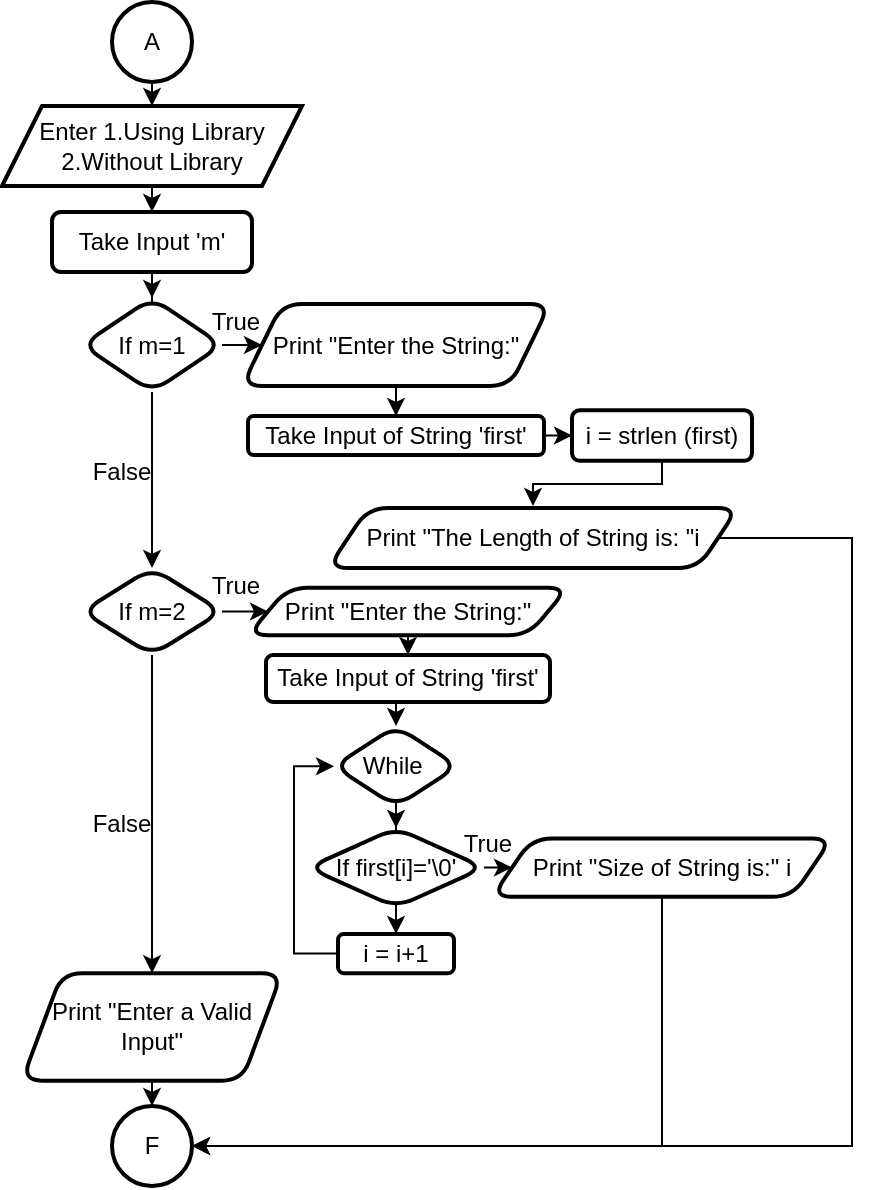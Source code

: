<mxfile version="16.5.3" type="device"><diagram id="z4OGhTYJgtjcsS-JdVOi" name="Page-1"><mxGraphModel dx="1072" dy="571" grid="1" gridSize="10" guides="1" tooltips="1" connect="1" arrows="1" fold="1" page="1" pageScale="1" pageWidth="850" pageHeight="1100" math="0" shadow="0"><root><mxCell id="0"/><mxCell id="1" parent="0"/><mxCell id="QmUx91K46Ltf4178kypb-4" value="" style="edgeStyle=orthogonalEdgeStyle;rounded=0;orthogonalLoop=1;jettySize=auto;html=1;" edge="1" parent="1" source="QmUx91K46Ltf4178kypb-2" target="QmUx91K46Ltf4178kypb-3"><mxGeometry relative="1" as="geometry"/></mxCell><mxCell id="QmUx91K46Ltf4178kypb-2" value="A" style="strokeWidth=2;html=1;shape=mxgraph.flowchart.start_2;whiteSpace=wrap;" vertex="1" parent="1"><mxGeometry x="100" y="28" width="40" height="40" as="geometry"/></mxCell><mxCell id="QmUx91K46Ltf4178kypb-6" value="" style="edgeStyle=orthogonalEdgeStyle;rounded=0;orthogonalLoop=1;jettySize=auto;html=1;" edge="1" parent="1" source="QmUx91K46Ltf4178kypb-3" target="QmUx91K46Ltf4178kypb-5"><mxGeometry relative="1" as="geometry"/></mxCell><mxCell id="QmUx91K46Ltf4178kypb-3" value="Enter 1.Using Library&lt;br&gt;2.Without Library" style="shape=parallelogram;perimeter=parallelogramPerimeter;whiteSpace=wrap;html=1;fixedSize=1;strokeWidth=2;" vertex="1" parent="1"><mxGeometry x="45" y="80" width="150" height="40" as="geometry"/></mxCell><mxCell id="QmUx91K46Ltf4178kypb-8" value="" style="edgeStyle=orthogonalEdgeStyle;rounded=0;orthogonalLoop=1;jettySize=auto;html=1;" edge="1" parent="1" source="QmUx91K46Ltf4178kypb-5" target="QmUx91K46Ltf4178kypb-7"><mxGeometry relative="1" as="geometry"/></mxCell><mxCell id="QmUx91K46Ltf4178kypb-5" value="Take Input 'm'" style="rounded=1;whiteSpace=wrap;html=1;strokeWidth=2;" vertex="1" parent="1"><mxGeometry x="70" y="133" width="100" height="30" as="geometry"/></mxCell><mxCell id="QmUx91K46Ltf4178kypb-11" style="edgeStyle=orthogonalEdgeStyle;rounded=0;orthogonalLoop=1;jettySize=auto;html=1;exitX=1;exitY=0.5;exitDx=0;exitDy=0;entryX=0;entryY=0.5;entryDx=0;entryDy=0;" edge="1" parent="1" source="QmUx91K46Ltf4178kypb-7" target="QmUx91K46Ltf4178kypb-9"><mxGeometry relative="1" as="geometry"/></mxCell><mxCell id="QmUx91K46Ltf4178kypb-20" value="" style="edgeStyle=orthogonalEdgeStyle;rounded=0;orthogonalLoop=1;jettySize=auto;html=1;" edge="1" parent="1" source="QmUx91K46Ltf4178kypb-7" target="QmUx91K46Ltf4178kypb-19"><mxGeometry relative="1" as="geometry"/></mxCell><mxCell id="QmUx91K46Ltf4178kypb-7" value="If m=1" style="rhombus;whiteSpace=wrap;html=1;rounded=1;strokeWidth=2;" vertex="1" parent="1"><mxGeometry x="85" y="176" width="70" height="47" as="geometry"/></mxCell><mxCell id="QmUx91K46Ltf4178kypb-13" value="" style="edgeStyle=orthogonalEdgeStyle;rounded=0;orthogonalLoop=1;jettySize=auto;html=1;" edge="1" parent="1" source="QmUx91K46Ltf4178kypb-9" target="QmUx91K46Ltf4178kypb-12"><mxGeometry relative="1" as="geometry"/></mxCell><mxCell id="QmUx91K46Ltf4178kypb-9" value="Print &quot;Enter the String:&quot;" style="shape=parallelogram;perimeter=parallelogramPerimeter;whiteSpace=wrap;html=1;fixedSize=1;rounded=1;strokeWidth=2;" vertex="1" parent="1"><mxGeometry x="165" y="179" width="154" height="41" as="geometry"/></mxCell><mxCell id="QmUx91K46Ltf4178kypb-15" value="" style="edgeStyle=orthogonalEdgeStyle;rounded=0;orthogonalLoop=1;jettySize=auto;html=1;" edge="1" parent="1" source="QmUx91K46Ltf4178kypb-12" target="QmUx91K46Ltf4178kypb-14"><mxGeometry relative="1" as="geometry"/></mxCell><mxCell id="QmUx91K46Ltf4178kypb-12" value="Take Input of String 'first'" style="whiteSpace=wrap;html=1;rounded=1;strokeWidth=2;" vertex="1" parent="1"><mxGeometry x="168" y="235" width="148" height="19.5" as="geometry"/></mxCell><mxCell id="QmUx91K46Ltf4178kypb-18" style="edgeStyle=orthogonalEdgeStyle;rounded=0;orthogonalLoop=1;jettySize=auto;html=1;exitX=0.5;exitY=1;exitDx=0;exitDy=0;entryX=0.5;entryY=0;entryDx=0;entryDy=0;" edge="1" parent="1"><mxGeometry relative="1" as="geometry"><mxPoint x="375" y="256.38" as="sourcePoint"/><mxPoint x="310.5" y="280" as="targetPoint"/><Array as="points"><mxPoint x="375" y="269"/><mxPoint x="311" y="269"/></Array></mxGeometry></mxCell><mxCell id="QmUx91K46Ltf4178kypb-14" value="i = strlen (first)" style="rounded=1;whiteSpace=wrap;html=1;strokeWidth=2;" vertex="1" parent="1"><mxGeometry x="330" y="232.13" width="90" height="25.25" as="geometry"/></mxCell><mxCell id="QmUx91K46Ltf4178kypb-42" style="edgeStyle=orthogonalEdgeStyle;rounded=0;orthogonalLoop=1;jettySize=auto;html=1;exitX=1;exitY=0.5;exitDx=0;exitDy=0;entryX=1;entryY=0.5;entryDx=0;entryDy=0;entryPerimeter=0;" edge="1" parent="1" source="QmUx91K46Ltf4178kypb-16" target="QmUx91K46Ltf4178kypb-40"><mxGeometry relative="1" as="geometry"><Array as="points"><mxPoint x="470" y="296"/><mxPoint x="470" y="600"/></Array></mxGeometry></mxCell><mxCell id="QmUx91K46Ltf4178kypb-16" value="Print &quot;The Length of String is: &quot;i" style="shape=parallelogram;perimeter=parallelogramPerimeter;whiteSpace=wrap;html=1;fixedSize=1;rounded=1;strokeWidth=2;" vertex="1" parent="1"><mxGeometry x="208" y="281" width="205" height="30" as="geometry"/></mxCell><mxCell id="QmUx91K46Ltf4178kypb-24" style="edgeStyle=orthogonalEdgeStyle;rounded=0;orthogonalLoop=1;jettySize=auto;html=1;exitX=1;exitY=0.5;exitDx=0;exitDy=0;entryX=0;entryY=0.5;entryDx=0;entryDy=0;" edge="1" parent="1" source="QmUx91K46Ltf4178kypb-19" target="QmUx91K46Ltf4178kypb-22"><mxGeometry relative="1" as="geometry"/></mxCell><mxCell id="QmUx91K46Ltf4178kypb-39" value="" style="edgeStyle=orthogonalEdgeStyle;rounded=0;orthogonalLoop=1;jettySize=auto;html=1;" edge="1" parent="1" source="QmUx91K46Ltf4178kypb-19" target="QmUx91K46Ltf4178kypb-38"><mxGeometry relative="1" as="geometry"/></mxCell><mxCell id="QmUx91K46Ltf4178kypb-19" value="If m=2" style="rhombus;whiteSpace=wrap;html=1;rounded=1;strokeWidth=2;" vertex="1" parent="1"><mxGeometry x="85" y="311" width="70" height="43.5" as="geometry"/></mxCell><mxCell id="QmUx91K46Ltf4178kypb-26" value="" style="edgeStyle=orthogonalEdgeStyle;rounded=0;orthogonalLoop=1;jettySize=auto;html=1;" edge="1" parent="1" source="QmUx91K46Ltf4178kypb-22" target="QmUx91K46Ltf4178kypb-25"><mxGeometry relative="1" as="geometry"/></mxCell><mxCell id="QmUx91K46Ltf4178kypb-22" value="Print &quot;Enter the String:&quot;" style="shape=parallelogram;perimeter=parallelogramPerimeter;whiteSpace=wrap;html=1;fixedSize=1;rounded=1;strokeWidth=2;" vertex="1" parent="1"><mxGeometry x="168" y="320.88" width="160" height="23.75" as="geometry"/></mxCell><mxCell id="QmUx91K46Ltf4178kypb-29" style="edgeStyle=orthogonalEdgeStyle;rounded=0;orthogonalLoop=1;jettySize=auto;html=1;exitX=0.5;exitY=1;exitDx=0;exitDy=0;entryX=0.5;entryY=0;entryDx=0;entryDy=0;" edge="1" parent="1" source="QmUx91K46Ltf4178kypb-25" target="QmUx91K46Ltf4178kypb-27"><mxGeometry relative="1" as="geometry"/></mxCell><mxCell id="QmUx91K46Ltf4178kypb-25" value="Take Input of String 'first'" style="rounded=1;whiteSpace=wrap;html=1;strokeWidth=2;" vertex="1" parent="1"><mxGeometry x="177" y="354.5" width="142" height="23.5" as="geometry"/></mxCell><mxCell id="QmUx91K46Ltf4178kypb-31" value="" style="edgeStyle=orthogonalEdgeStyle;rounded=0;orthogonalLoop=1;jettySize=auto;html=1;" edge="1" parent="1" source="QmUx91K46Ltf4178kypb-27" target="QmUx91K46Ltf4178kypb-30"><mxGeometry relative="1" as="geometry"/></mxCell><mxCell id="QmUx91K46Ltf4178kypb-27" value="While&amp;nbsp;" style="rhombus;whiteSpace=wrap;html=1;rounded=1;strokeWidth=2;" vertex="1" parent="1"><mxGeometry x="211" y="390" width="62" height="40.25" as="geometry"/></mxCell><mxCell id="QmUx91K46Ltf4178kypb-34" style="edgeStyle=orthogonalEdgeStyle;rounded=0;orthogonalLoop=1;jettySize=auto;html=1;exitX=1;exitY=0.5;exitDx=0;exitDy=0;entryX=0;entryY=0.5;entryDx=0;entryDy=0;" edge="1" parent="1" source="QmUx91K46Ltf4178kypb-30" target="QmUx91K46Ltf4178kypb-32"><mxGeometry relative="1" as="geometry"/></mxCell><mxCell id="QmUx91K46Ltf4178kypb-36" value="" style="edgeStyle=orthogonalEdgeStyle;rounded=0;orthogonalLoop=1;jettySize=auto;html=1;" edge="1" parent="1" source="QmUx91K46Ltf4178kypb-30" target="QmUx91K46Ltf4178kypb-35"><mxGeometry relative="1" as="geometry"/></mxCell><mxCell id="QmUx91K46Ltf4178kypb-30" value="If first[i]='\0'" style="rhombus;whiteSpace=wrap;html=1;rounded=1;strokeWidth=2;" vertex="1" parent="1"><mxGeometry x="198" y="441" width="88" height="39.62" as="geometry"/></mxCell><mxCell id="QmUx91K46Ltf4178kypb-45" style="edgeStyle=orthogonalEdgeStyle;rounded=0;orthogonalLoop=1;jettySize=auto;html=1;exitX=0.5;exitY=1;exitDx=0;exitDy=0;entryX=1;entryY=0.5;entryDx=0;entryDy=0;entryPerimeter=0;" edge="1" parent="1" source="QmUx91K46Ltf4178kypb-32" target="QmUx91K46Ltf4178kypb-40"><mxGeometry relative="1" as="geometry"/></mxCell><mxCell id="QmUx91K46Ltf4178kypb-32" value="Print &quot;Size of String is:&quot; i" style="shape=parallelogram;perimeter=parallelogramPerimeter;whiteSpace=wrap;html=1;fixedSize=1;rounded=1;strokeWidth=2;" vertex="1" parent="1"><mxGeometry x="290" y="446.21" width="170" height="29.19" as="geometry"/></mxCell><mxCell id="QmUx91K46Ltf4178kypb-37" style="edgeStyle=orthogonalEdgeStyle;rounded=0;orthogonalLoop=1;jettySize=auto;html=1;exitX=0;exitY=0.5;exitDx=0;exitDy=0;entryX=0;entryY=0.5;entryDx=0;entryDy=0;" edge="1" parent="1" source="QmUx91K46Ltf4178kypb-35" target="QmUx91K46Ltf4178kypb-27"><mxGeometry relative="1" as="geometry"/></mxCell><mxCell id="QmUx91K46Ltf4178kypb-35" value="i = i+1" style="rounded=1;whiteSpace=wrap;html=1;strokeWidth=2;" vertex="1" parent="1"><mxGeometry x="213" y="494.0" width="58" height="19.57" as="geometry"/></mxCell><mxCell id="QmUx91K46Ltf4178kypb-41" style="edgeStyle=orthogonalEdgeStyle;rounded=0;orthogonalLoop=1;jettySize=auto;html=1;exitX=0.5;exitY=1;exitDx=0;exitDy=0;entryX=0.5;entryY=0;entryDx=0;entryDy=0;entryPerimeter=0;" edge="1" parent="1" source="QmUx91K46Ltf4178kypb-38" target="QmUx91K46Ltf4178kypb-40"><mxGeometry relative="1" as="geometry"/></mxCell><mxCell id="QmUx91K46Ltf4178kypb-38" value="Print &quot;Enter a Valid Input&quot;" style="shape=parallelogram;perimeter=parallelogramPerimeter;whiteSpace=wrap;html=1;fixedSize=1;rounded=1;strokeWidth=2;" vertex="1" parent="1"><mxGeometry x="55" y="513.57" width="130" height="53.75" as="geometry"/></mxCell><mxCell id="QmUx91K46Ltf4178kypb-40" value="F" style="strokeWidth=2;html=1;shape=mxgraph.flowchart.start_2;whiteSpace=wrap;" vertex="1" parent="1"><mxGeometry x="100" y="580" width="40" height="40" as="geometry"/></mxCell><mxCell id="QmUx91K46Ltf4178kypb-46" value="True" style="text;html=1;strokeColor=none;fillColor=none;align=center;verticalAlign=middle;whiteSpace=wrap;rounded=0;" vertex="1" parent="1"><mxGeometry x="147" y="179" width="30" height="17" as="geometry"/></mxCell><mxCell id="QmUx91K46Ltf4178kypb-48" value="True" style="text;html=1;strokeColor=none;fillColor=none;align=center;verticalAlign=middle;whiteSpace=wrap;rounded=0;" vertex="1" parent="1"><mxGeometry x="273" y="440" width="30" height="17" as="geometry"/></mxCell><mxCell id="QmUx91K46Ltf4178kypb-49" value="True" style="text;html=1;strokeColor=none;fillColor=none;align=center;verticalAlign=middle;whiteSpace=wrap;rounded=0;" vertex="1" parent="1"><mxGeometry x="147" y="311" width="30" height="17" as="geometry"/></mxCell><mxCell id="QmUx91K46Ltf4178kypb-52" value="False" style="text;html=1;strokeColor=none;fillColor=none;align=center;verticalAlign=middle;whiteSpace=wrap;rounded=0;" vertex="1" parent="1"><mxGeometry x="90" y="430.25" width="30" height="17" as="geometry"/></mxCell><mxCell id="QmUx91K46Ltf4178kypb-53" value="False" style="text;html=1;strokeColor=none;fillColor=none;align=center;verticalAlign=middle;whiteSpace=wrap;rounded=0;" vertex="1" parent="1"><mxGeometry x="90" y="254.5" width="30" height="17" as="geometry"/></mxCell></root></mxGraphModel></diagram></mxfile>